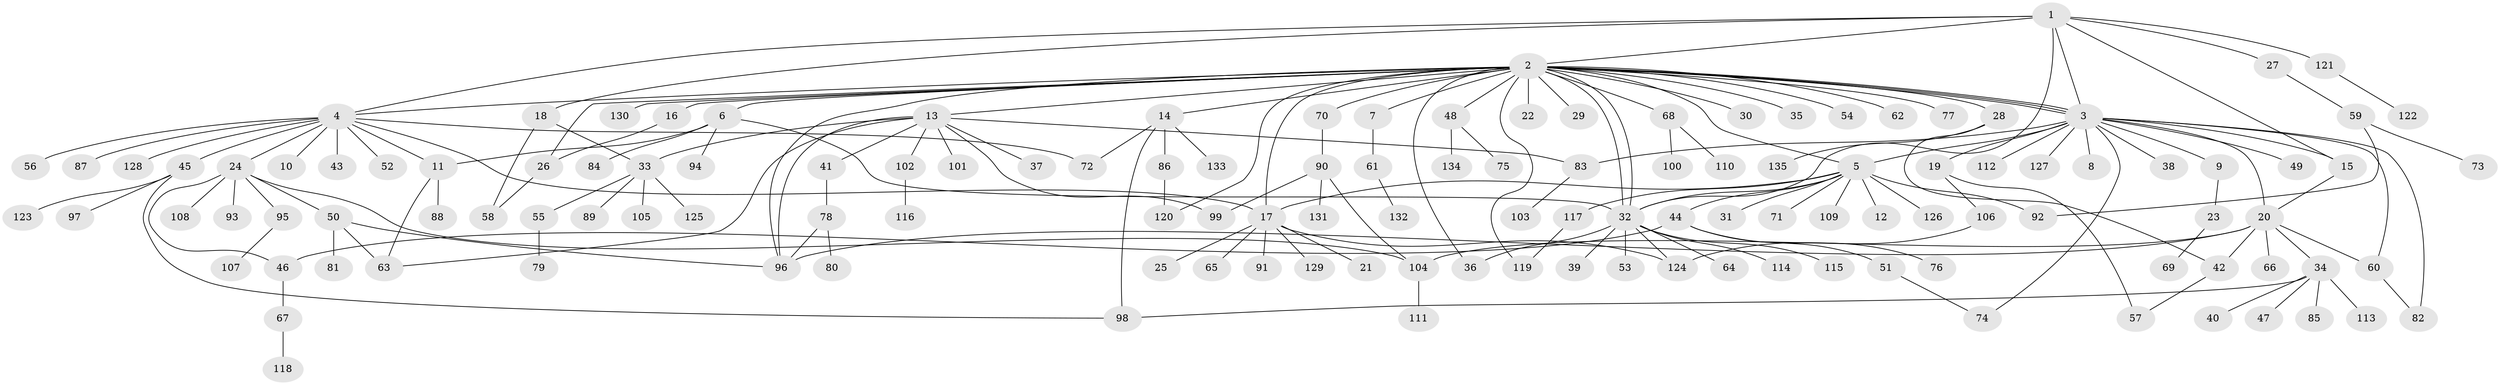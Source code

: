 // Generated by graph-tools (version 1.1) at 2025/26/03/09/25 03:26:04]
// undirected, 135 vertices, 176 edges
graph export_dot {
graph [start="1"]
  node [color=gray90,style=filled];
  1;
  2;
  3;
  4;
  5;
  6;
  7;
  8;
  9;
  10;
  11;
  12;
  13;
  14;
  15;
  16;
  17;
  18;
  19;
  20;
  21;
  22;
  23;
  24;
  25;
  26;
  27;
  28;
  29;
  30;
  31;
  32;
  33;
  34;
  35;
  36;
  37;
  38;
  39;
  40;
  41;
  42;
  43;
  44;
  45;
  46;
  47;
  48;
  49;
  50;
  51;
  52;
  53;
  54;
  55;
  56;
  57;
  58;
  59;
  60;
  61;
  62;
  63;
  64;
  65;
  66;
  67;
  68;
  69;
  70;
  71;
  72;
  73;
  74;
  75;
  76;
  77;
  78;
  79;
  80;
  81;
  82;
  83;
  84;
  85;
  86;
  87;
  88;
  89;
  90;
  91;
  92;
  93;
  94;
  95;
  96;
  97;
  98;
  99;
  100;
  101;
  102;
  103;
  104;
  105;
  106;
  107;
  108;
  109;
  110;
  111;
  112;
  113;
  114;
  115;
  116;
  117;
  118;
  119;
  120;
  121;
  122;
  123;
  124;
  125;
  126;
  127;
  128;
  129;
  130;
  131;
  132;
  133;
  134;
  135;
  1 -- 2;
  1 -- 3;
  1 -- 4;
  1 -- 15;
  1 -- 18;
  1 -- 27;
  1 -- 32;
  1 -- 121;
  2 -- 3;
  2 -- 3;
  2 -- 3;
  2 -- 4;
  2 -- 5;
  2 -- 6;
  2 -- 7;
  2 -- 13;
  2 -- 14;
  2 -- 16;
  2 -- 17;
  2 -- 22;
  2 -- 26;
  2 -- 28;
  2 -- 29;
  2 -- 30;
  2 -- 32;
  2 -- 32;
  2 -- 35;
  2 -- 36;
  2 -- 48;
  2 -- 54;
  2 -- 62;
  2 -- 68;
  2 -- 70;
  2 -- 77;
  2 -- 96;
  2 -- 119;
  2 -- 120;
  2 -- 130;
  3 -- 5;
  3 -- 8;
  3 -- 9;
  3 -- 15;
  3 -- 19;
  3 -- 20;
  3 -- 38;
  3 -- 49;
  3 -- 60;
  3 -- 74;
  3 -- 82;
  3 -- 83;
  3 -- 112;
  3 -- 127;
  4 -- 10;
  4 -- 11;
  4 -- 17;
  4 -- 24;
  4 -- 43;
  4 -- 45;
  4 -- 52;
  4 -- 56;
  4 -- 72;
  4 -- 87;
  4 -- 128;
  5 -- 12;
  5 -- 17;
  5 -- 31;
  5 -- 32;
  5 -- 44;
  5 -- 71;
  5 -- 92;
  5 -- 109;
  5 -- 117;
  5 -- 126;
  6 -- 11;
  6 -- 32;
  6 -- 84;
  6 -- 94;
  7 -- 61;
  9 -- 23;
  11 -- 63;
  11 -- 88;
  13 -- 33;
  13 -- 37;
  13 -- 41;
  13 -- 63;
  13 -- 83;
  13 -- 96;
  13 -- 99;
  13 -- 101;
  13 -- 102;
  14 -- 72;
  14 -- 86;
  14 -- 98;
  14 -- 133;
  15 -- 20;
  16 -- 26;
  17 -- 21;
  17 -- 25;
  17 -- 65;
  17 -- 91;
  17 -- 124;
  17 -- 129;
  18 -- 33;
  18 -- 58;
  19 -- 57;
  19 -- 106;
  20 -- 34;
  20 -- 42;
  20 -- 60;
  20 -- 66;
  20 -- 96;
  20 -- 104;
  23 -- 69;
  24 -- 46;
  24 -- 50;
  24 -- 93;
  24 -- 95;
  24 -- 104;
  24 -- 108;
  26 -- 58;
  27 -- 59;
  28 -- 42;
  28 -- 135;
  32 -- 36;
  32 -- 39;
  32 -- 53;
  32 -- 64;
  32 -- 114;
  32 -- 115;
  32 -- 124;
  33 -- 55;
  33 -- 89;
  33 -- 105;
  33 -- 125;
  34 -- 40;
  34 -- 47;
  34 -- 85;
  34 -- 98;
  34 -- 113;
  41 -- 78;
  42 -- 57;
  44 -- 46;
  44 -- 51;
  44 -- 76;
  45 -- 97;
  45 -- 98;
  45 -- 123;
  46 -- 67;
  48 -- 75;
  48 -- 134;
  50 -- 63;
  50 -- 81;
  50 -- 96;
  51 -- 74;
  55 -- 79;
  59 -- 73;
  59 -- 92;
  60 -- 82;
  61 -- 132;
  67 -- 118;
  68 -- 100;
  68 -- 110;
  70 -- 90;
  78 -- 80;
  78 -- 96;
  83 -- 103;
  86 -- 120;
  90 -- 99;
  90 -- 104;
  90 -- 131;
  95 -- 107;
  102 -- 116;
  104 -- 111;
  106 -- 124;
  117 -- 119;
  121 -- 122;
}

